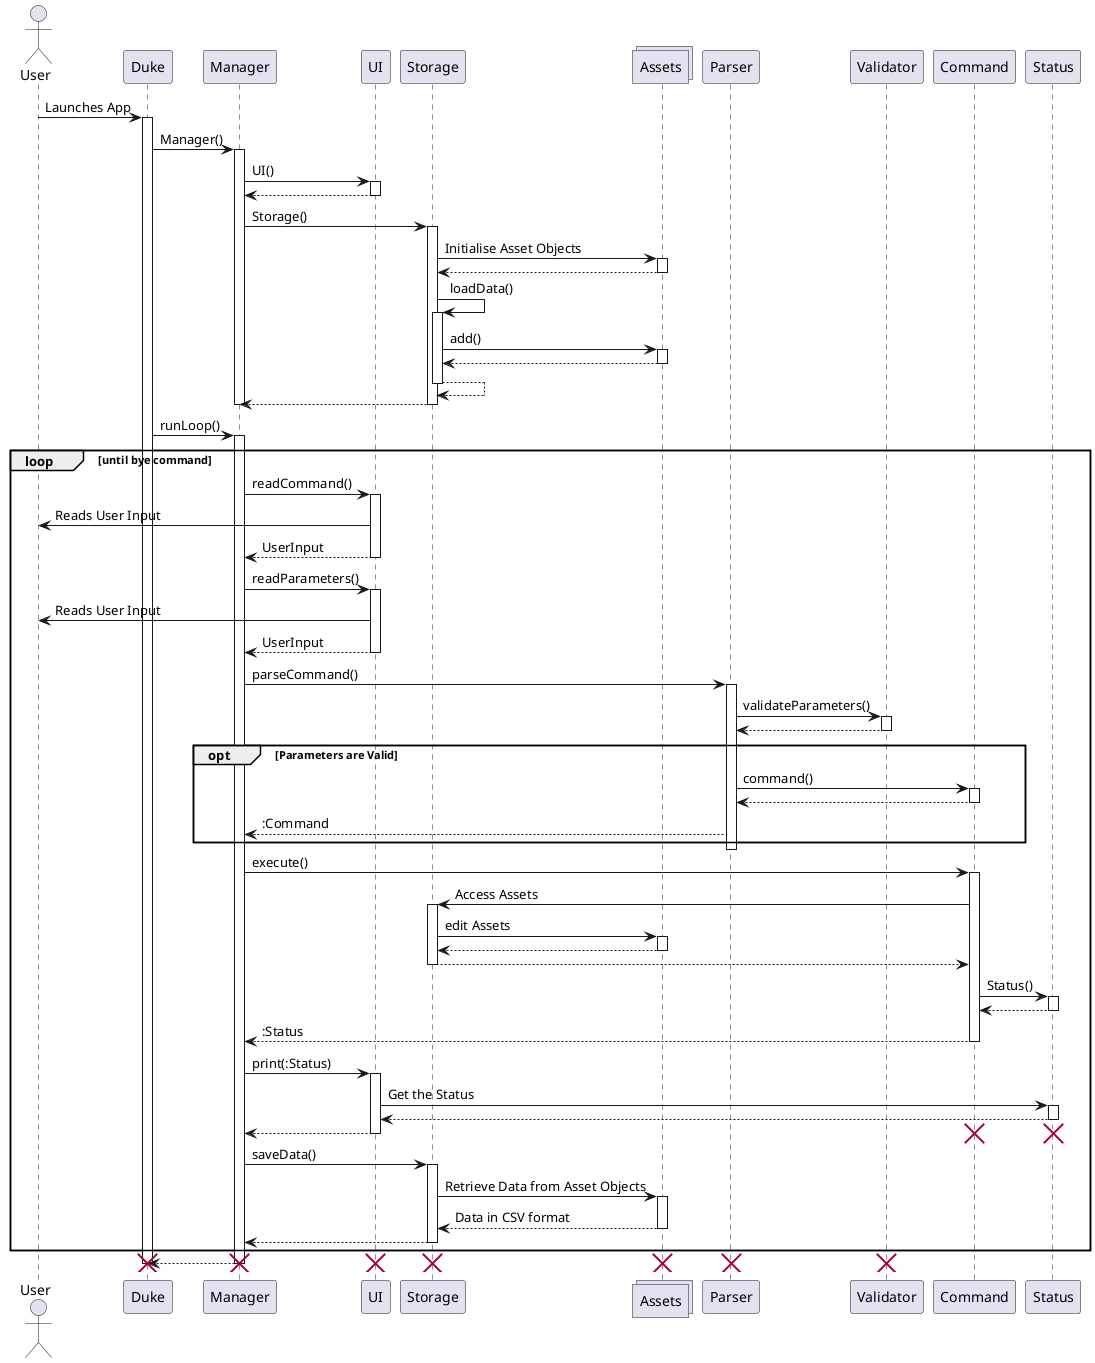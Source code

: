 @startuml
actor User as User


User -> Duke : Launches App
activate Duke

Duke -> Manager : Manager()
activate Manager

Manager -> UI: UI()
activate UI
UI --> Manager
deactivate UI

Manager -> Storage : Storage()
activate Storage
collections Assets as Assets
Storage -> Assets: Initialise Asset Objects
activate Assets
Assets --> Storage
deactivate Assets


Storage -> Storage : loadData()
activate Storage
Storage -> Assets: add()
activate Assets
Assets --> Storage
deactivate Assets
Storage --> Storage:
deactivate Storage
Storage --> Manager:
deactivate Storage

deactivate Manager

Duke -> Manager: runLoop()
activate Manager
loop until bye command
    Manager -> UI: readCommand()
    activate UI
    UI -> User: Reads User Input
    UI --> Manager: UserInput
    deactivate UI
    Manager -> UI: readParameters()
    activate UI
    UI -> User: Reads User Input
    UI --> Manager: UserInput
    deactivate UI
    Manager -> Parser: parseCommand()
    activate Parser
    Parser -> Validator: validateParameters()
    activate Validator
    Validator --> Parser
    deactivate Validator
    opt Parameters are Valid
        Parser -> Command: command()
        activate Command
        Command --> Parser
        deactivate Command
        Parser --> Manager: :Command
    end
    deactivate Parser
    Manager -> Command: execute()
    activate Command
    Command -> Storage: Access Assets
    activate Storage
    Storage -> Assets : edit Assets
    activate Assets
    Assets --> Storage
    deactivate Assets
    Storage --> Command
    deactivate Storage
    Command -> Status: Status()
    activate Status
    Status --> Command
    deactivate Status
    Command --> Manager: :Status
    deactivate Command
    Manager -> UI: print(:Status)
    activate UI
    UI -> Status : Get the Status
    activate Status
    Status --> UI
    deactivate Status
    UI --> Manager
    deactivate UI
    destroy Status
    destroy Command
    Manager -> Storage: saveData()
    activate Storage
    Storage -> Assets: Retrieve Data from Asset Objects
    activate Assets
    Assets --> Storage: Data in CSV format
    deactivate Assets
    Storage --> Manager
    deactivate Storage
end
Manager --> Duke
deactivate Manager
destroy Assets
destroy Storage
destroy UI
destroy Parser
destroy Validator
destroy Manager
deactivate Duke
destroy Duke

@enduml